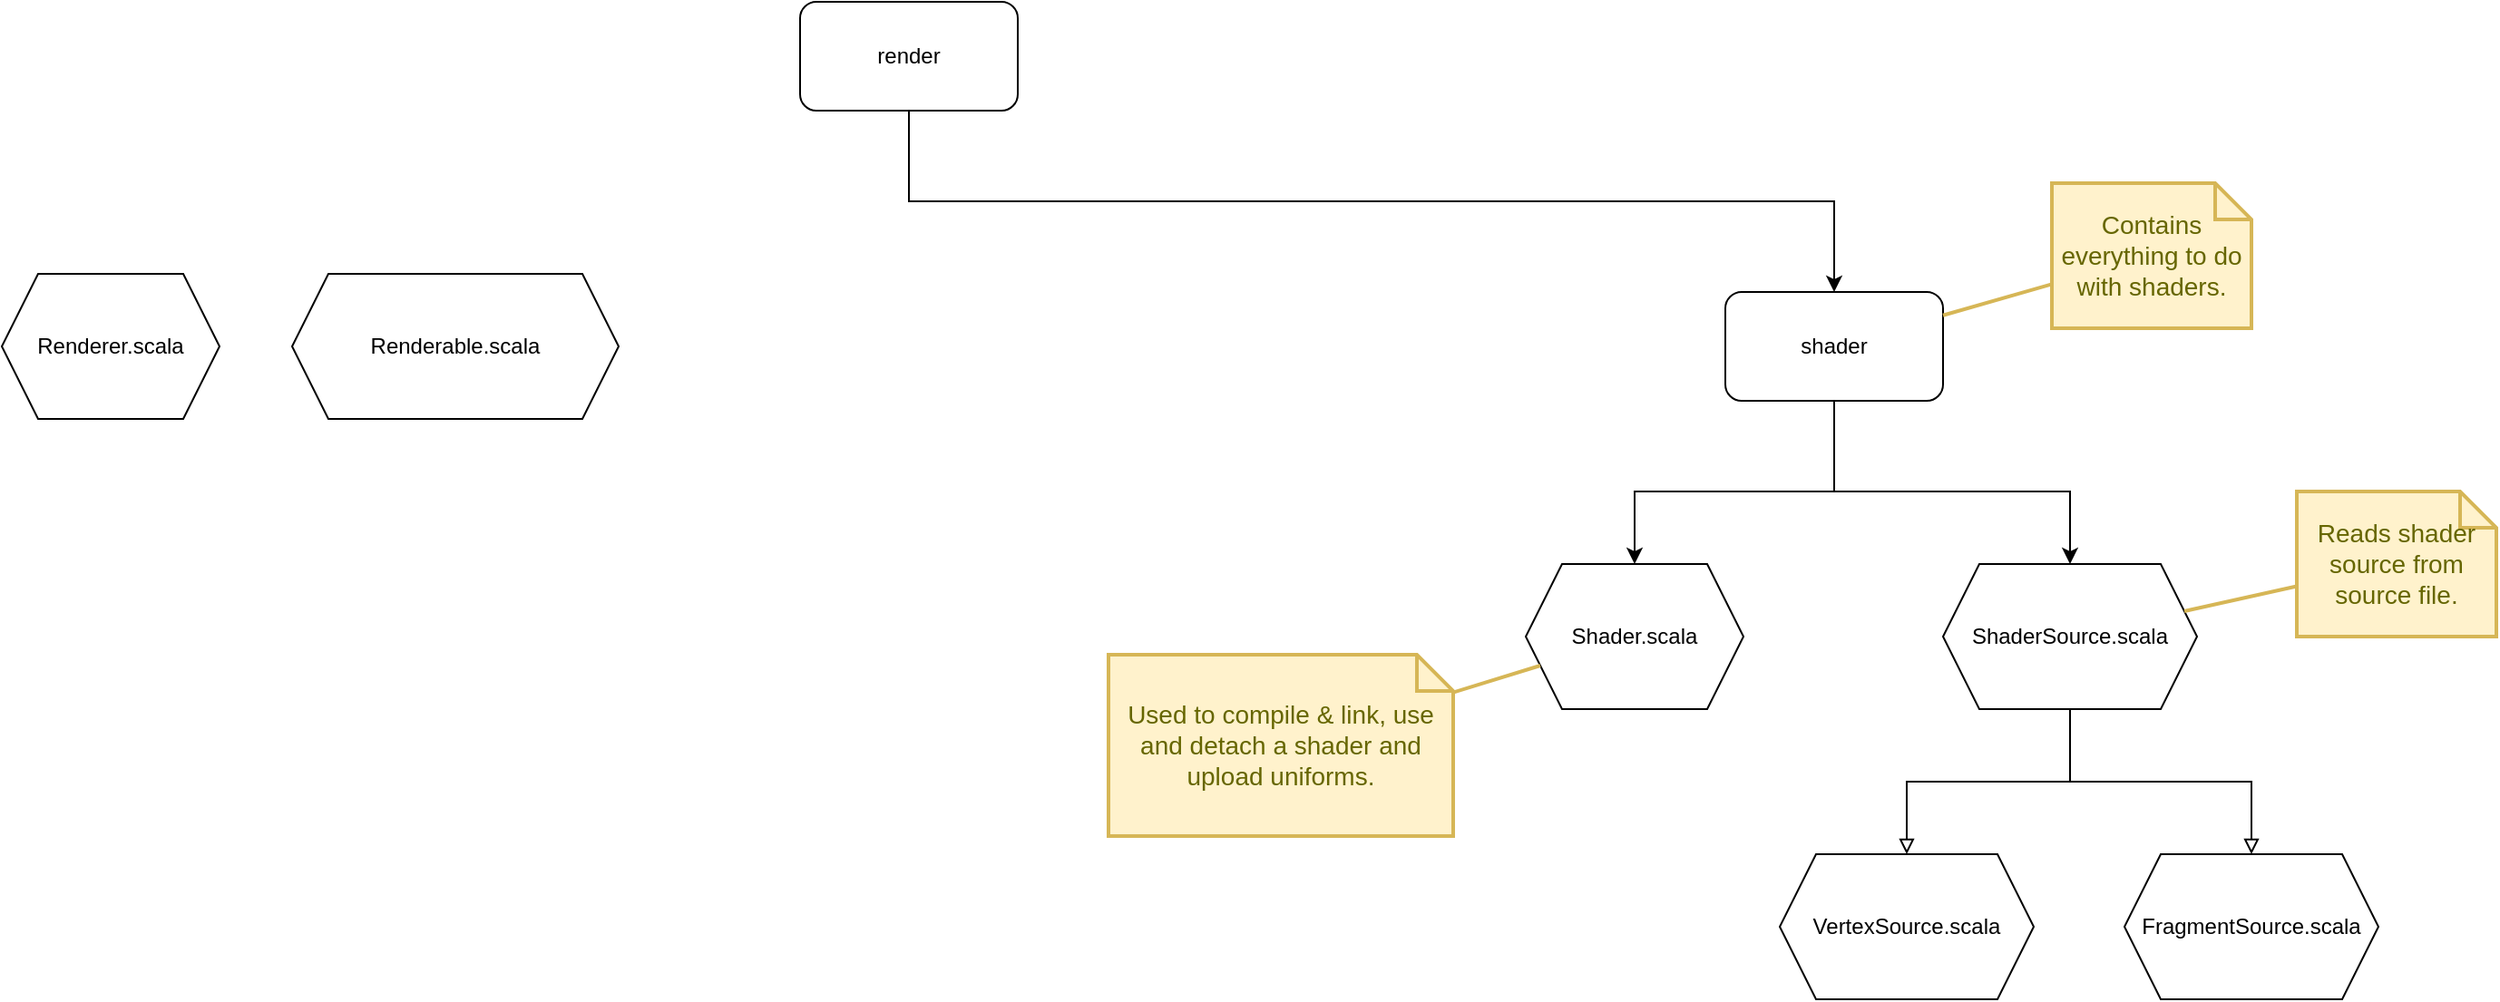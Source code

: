 <mxfile version="22.1.18" type="device">
  <diagram name="Page-1" id="vKLECM-iY1IPc-13s7V7">
    <mxGraphModel dx="2441" dy="1467" grid="1" gridSize="10" guides="1" tooltips="1" connect="1" arrows="1" fold="1" page="1" pageScale="1" pageWidth="850" pageHeight="1100" math="0" shadow="0">
      <root>
        <mxCell id="0" />
        <mxCell id="1" parent="0" />
        <mxCell id="Jbgw9O83iIG3ackLFsxW-11" style="edgeStyle=orthogonalEdgeStyle;rounded=0;orthogonalLoop=1;jettySize=auto;html=1;" edge="1" parent="1" source="Jbgw9O83iIG3ackLFsxW-1" target="Jbgw9O83iIG3ackLFsxW-8">
          <mxGeometry relative="1" as="geometry">
            <Array as="points">
              <mxPoint x="400" y="360" />
              <mxPoint x="910" y="360" />
            </Array>
          </mxGeometry>
        </mxCell>
        <mxCell id="Jbgw9O83iIG3ackLFsxW-1" value="render" style="rounded=1;whiteSpace=wrap;html=1;" vertex="1" parent="1">
          <mxGeometry x="340" y="250" width="120" height="60" as="geometry" />
        </mxCell>
        <mxCell id="Jbgw9O83iIG3ackLFsxW-5" value="Renderer.scala" style="shape=hexagon;perimeter=hexagonPerimeter2;whiteSpace=wrap;html=1;fixedSize=1;" vertex="1" parent="1">
          <mxGeometry x="-100" y="400" width="120" height="80" as="geometry" />
        </mxCell>
        <mxCell id="Jbgw9O83iIG3ackLFsxW-6" value="Renderable.scala" style="shape=hexagon;perimeter=hexagonPerimeter2;whiteSpace=wrap;html=1;fixedSize=1;" vertex="1" parent="1">
          <mxGeometry x="60" y="400" width="180" height="80" as="geometry" />
        </mxCell>
        <mxCell id="Jbgw9O83iIG3ackLFsxW-7" value="Shader.scala" style="shape=hexagon;perimeter=hexagonPerimeter2;whiteSpace=wrap;html=1;fixedSize=1;" vertex="1" parent="1">
          <mxGeometry x="740" y="560" width="120" height="80" as="geometry" />
        </mxCell>
        <mxCell id="Jbgw9O83iIG3ackLFsxW-10" style="edgeStyle=orthogonalEdgeStyle;rounded=0;orthogonalLoop=1;jettySize=auto;html=1;" edge="1" parent="1" source="Jbgw9O83iIG3ackLFsxW-8" target="Jbgw9O83iIG3ackLFsxW-7">
          <mxGeometry relative="1" as="geometry">
            <Array as="points">
              <mxPoint x="910" y="520" />
              <mxPoint x="800" y="520" />
            </Array>
          </mxGeometry>
        </mxCell>
        <mxCell id="Jbgw9O83iIG3ackLFsxW-17" style="edgeStyle=orthogonalEdgeStyle;rounded=0;orthogonalLoop=1;jettySize=auto;html=1;" edge="1" parent="1" source="Jbgw9O83iIG3ackLFsxW-8" target="Jbgw9O83iIG3ackLFsxW-12">
          <mxGeometry relative="1" as="geometry">
            <Array as="points">
              <mxPoint x="910" y="520" />
              <mxPoint x="1040" y="520" />
            </Array>
          </mxGeometry>
        </mxCell>
        <mxCell id="Jbgw9O83iIG3ackLFsxW-8" value="shader" style="rounded=1;whiteSpace=wrap;html=1;" vertex="1" parent="1">
          <mxGeometry x="850" y="410" width="120" height="60" as="geometry" />
        </mxCell>
        <mxCell id="Jbgw9O83iIG3ackLFsxW-15" style="edgeStyle=orthogonalEdgeStyle;rounded=0;orthogonalLoop=1;jettySize=auto;html=1;endArrow=block;endFill=0;" edge="1" parent="1" source="Jbgw9O83iIG3ackLFsxW-12" target="Jbgw9O83iIG3ackLFsxW-13">
          <mxGeometry relative="1" as="geometry" />
        </mxCell>
        <mxCell id="Jbgw9O83iIG3ackLFsxW-16" style="edgeStyle=orthogonalEdgeStyle;rounded=0;orthogonalLoop=1;jettySize=auto;html=1;endArrow=block;endFill=0;" edge="1" parent="1" source="Jbgw9O83iIG3ackLFsxW-12" target="Jbgw9O83iIG3ackLFsxW-14">
          <mxGeometry relative="1" as="geometry" />
        </mxCell>
        <mxCell id="Jbgw9O83iIG3ackLFsxW-12" value="ShaderSource.scala" style="shape=hexagon;perimeter=hexagonPerimeter2;whiteSpace=wrap;html=1;fixedSize=1;" vertex="1" parent="1">
          <mxGeometry x="970" y="560" width="140" height="80" as="geometry" />
        </mxCell>
        <mxCell id="Jbgw9O83iIG3ackLFsxW-13" value="VertexSource.scala" style="shape=hexagon;perimeter=hexagonPerimeter2;whiteSpace=wrap;html=1;fixedSize=1;" vertex="1" parent="1">
          <mxGeometry x="880" y="720" width="140" height="80" as="geometry" />
        </mxCell>
        <mxCell id="Jbgw9O83iIG3ackLFsxW-14" value="FragmentSource.scala" style="shape=hexagon;perimeter=hexagonPerimeter2;whiteSpace=wrap;html=1;fixedSize=1;" vertex="1" parent="1">
          <mxGeometry x="1070" y="720" width="140" height="80" as="geometry" />
        </mxCell>
        <mxCell id="Jbgw9O83iIG3ackLFsxW-29" value="Contains everything to do with shaders." style="shape=note;strokeWidth=2;fontSize=14;size=20;whiteSpace=wrap;html=1;fillColor=#fff2cc;strokeColor=#d6b656;fontColor=#666600;" vertex="1" parent="1">
          <mxGeometry x="1030" y="350" width="110.0" height="80" as="geometry" />
        </mxCell>
        <mxCell id="Jbgw9O83iIG3ackLFsxW-31" value="" style="endArrow=none;html=1;rounded=0;fillColor=#fff2cc;strokeColor=#d6b656;strokeWidth=2;" edge="1" parent="1" source="Jbgw9O83iIG3ackLFsxW-8" target="Jbgw9O83iIG3ackLFsxW-29">
          <mxGeometry width="50" height="50" relative="1" as="geometry">
            <mxPoint x="1080" y="430" as="sourcePoint" />
            <mxPoint x="1130" y="380" as="targetPoint" />
          </mxGeometry>
        </mxCell>
        <mxCell id="Jbgw9O83iIG3ackLFsxW-32" value="Used to compile &amp;amp; link, use and detach a shader and upload uniforms." style="shape=note;strokeWidth=2;fontSize=14;size=20;whiteSpace=wrap;html=1;fillColor=#fff2cc;strokeColor=#d6b656;fontColor=#666600;" vertex="1" parent="1">
          <mxGeometry x="510" y="610" width="190" height="100" as="geometry" />
        </mxCell>
        <mxCell id="Jbgw9O83iIG3ackLFsxW-33" value="" style="endArrow=none;html=1;rounded=0;fillColor=#fff2cc;strokeColor=#d6b656;strokeWidth=2;" edge="1" parent="1" source="Jbgw9O83iIG3ackLFsxW-32" target="Jbgw9O83iIG3ackLFsxW-7">
          <mxGeometry width="50" height="50" relative="1" as="geometry">
            <mxPoint x="980" y="435" as="sourcePoint" />
            <mxPoint x="1070" y="413" as="targetPoint" />
          </mxGeometry>
        </mxCell>
        <mxCell id="Jbgw9O83iIG3ackLFsxW-34" value="Reads shader source from source file." style="shape=note;strokeWidth=2;fontSize=14;size=20;whiteSpace=wrap;html=1;fillColor=#fff2cc;strokeColor=#d6b656;fontColor=#666600;" vertex="1" parent="1">
          <mxGeometry x="1165" y="520" width="110.0" height="80" as="geometry" />
        </mxCell>
        <mxCell id="Jbgw9O83iIG3ackLFsxW-35" value="" style="endArrow=none;html=1;rounded=0;fillColor=#fff2cc;strokeColor=#d6b656;strokeWidth=2;" edge="1" parent="1" source="Jbgw9O83iIG3ackLFsxW-12" target="Jbgw9O83iIG3ackLFsxW-34">
          <mxGeometry width="50" height="50" relative="1" as="geometry">
            <mxPoint x="980" y="435" as="sourcePoint" />
            <mxPoint x="1070" y="413" as="targetPoint" />
          </mxGeometry>
        </mxCell>
      </root>
    </mxGraphModel>
  </diagram>
</mxfile>
